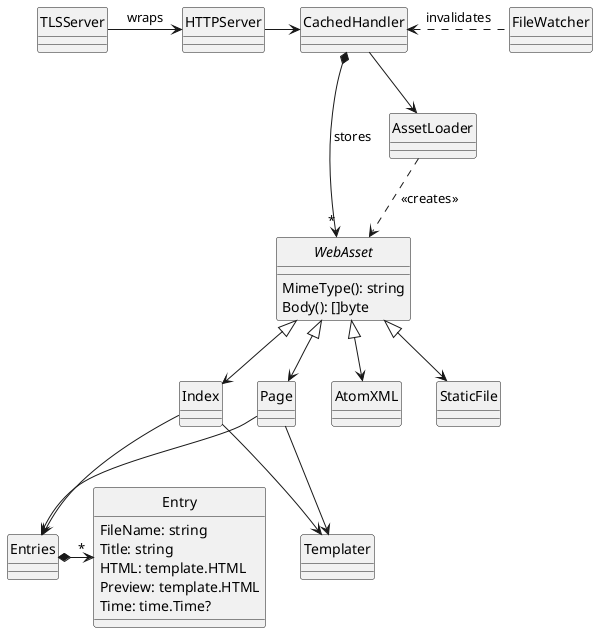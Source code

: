 @startuml
hide circle

class Entry {
    FileName: string
    Title: string
    HTML: template.HTML
    Preview: template.HTML
    Time: time.Time?
}

interface WebAsset {
    MimeType(): string
    Body(): []byte
}

TLSServer -> HTTPServer: wraps
HTTPServer -> CachedHandler
CachedHandler *--> "*" WebAsset: stores
CachedHandler --> AssetLoader
AssetLoader ..> WebAsset: <<creates>>
WebAsset <|--> Index
WebAsset <|--> Page
WebAsset <|--> AtomXML
WebAsset <|--> StaticFile

Index --> Templater
Page --> Templater

Index --> Entries
Page --> Entries

Entries *-> "*" Entry

CachedHandler <. FileWatcher: invalidates

@enduml